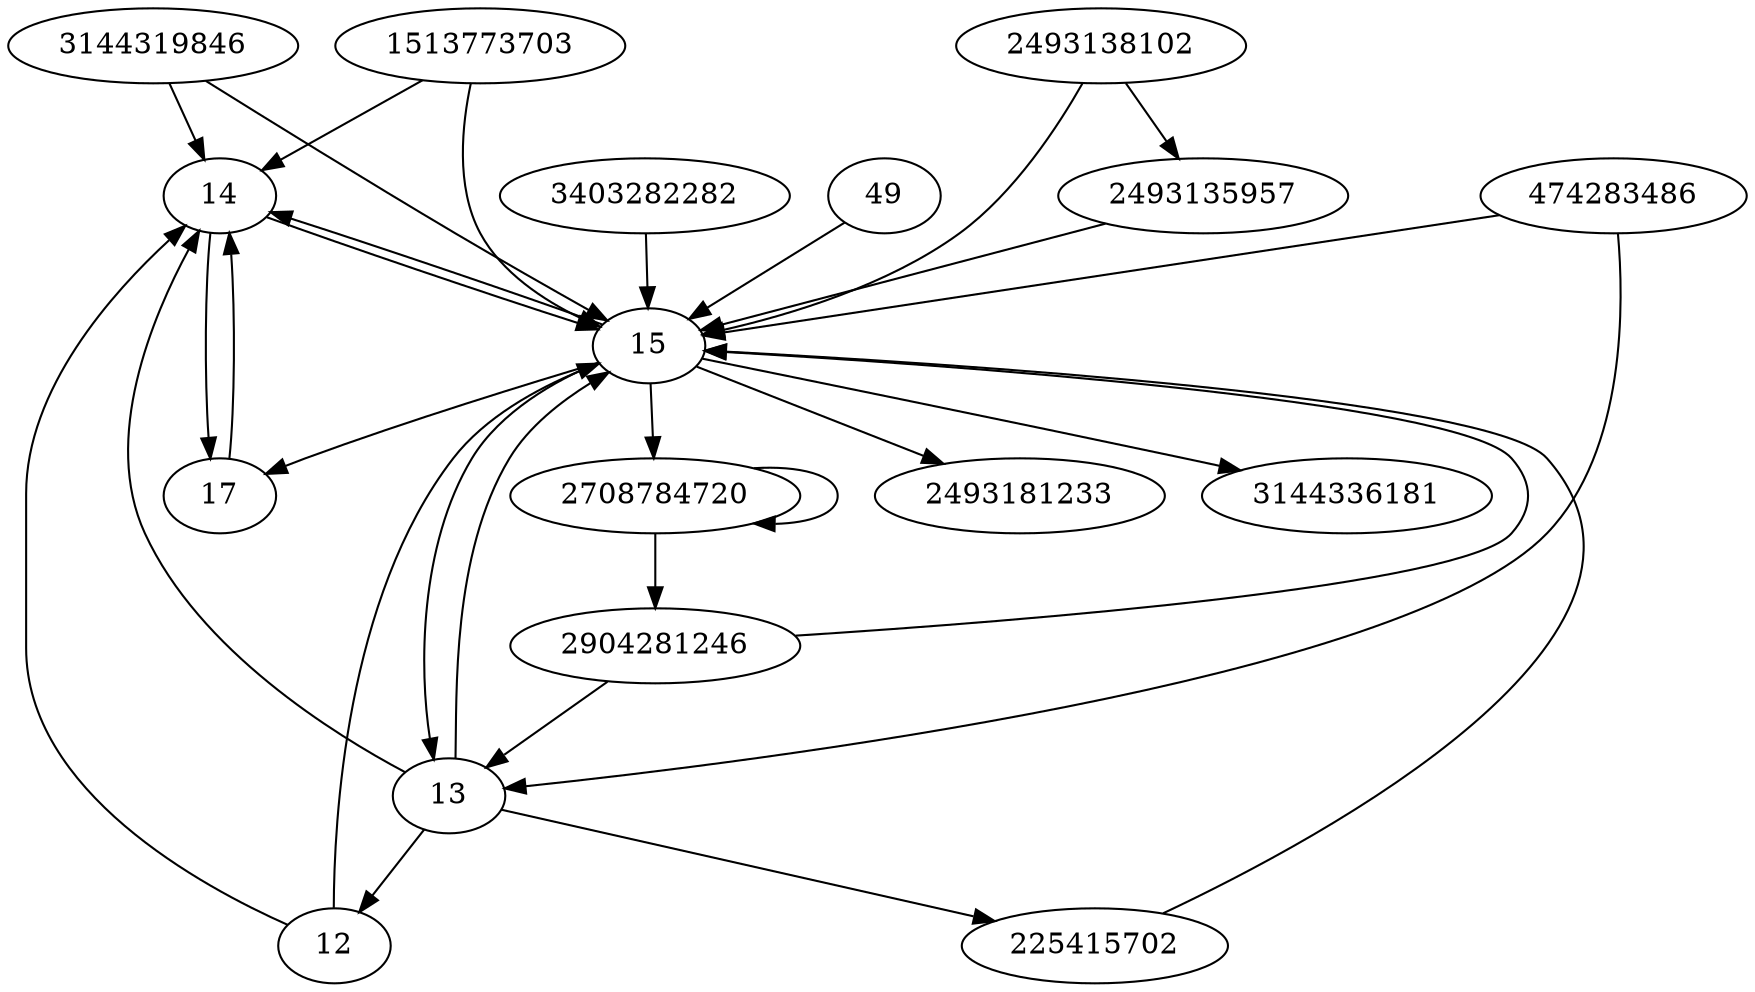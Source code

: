 digraph  {
3144319846;
1513773703;
3403282282;
12;
13;
14;
15;
2708784720;
49;
2493181233;
17;
2493135957;
2493138102;
225415702;
3144336181;
2904281246;
474283486;
3144319846 -> 14;
3144319846 -> 15;
1513773703 -> 14;
1513773703 -> 15;
3403282282 -> 15;
12 -> 15;
12 -> 14;
13 -> 15;
13 -> 12;
13 -> 225415702;
13 -> 14;
14 -> 15;
14 -> 17;
15 -> 13;
15 -> 2493181233;
15 -> 3144336181;
15 -> 2708784720;
15 -> 17;
15 -> 14;
2708784720 -> 2904281246;
2708784720 -> 2708784720;
49 -> 15;
17 -> 14;
2493135957 -> 15;
2493138102 -> 2493135957;
2493138102 -> 15;
225415702 -> 15;
2904281246 -> 13;
2904281246 -> 15;
474283486 -> 13;
474283486 -> 15;
}
